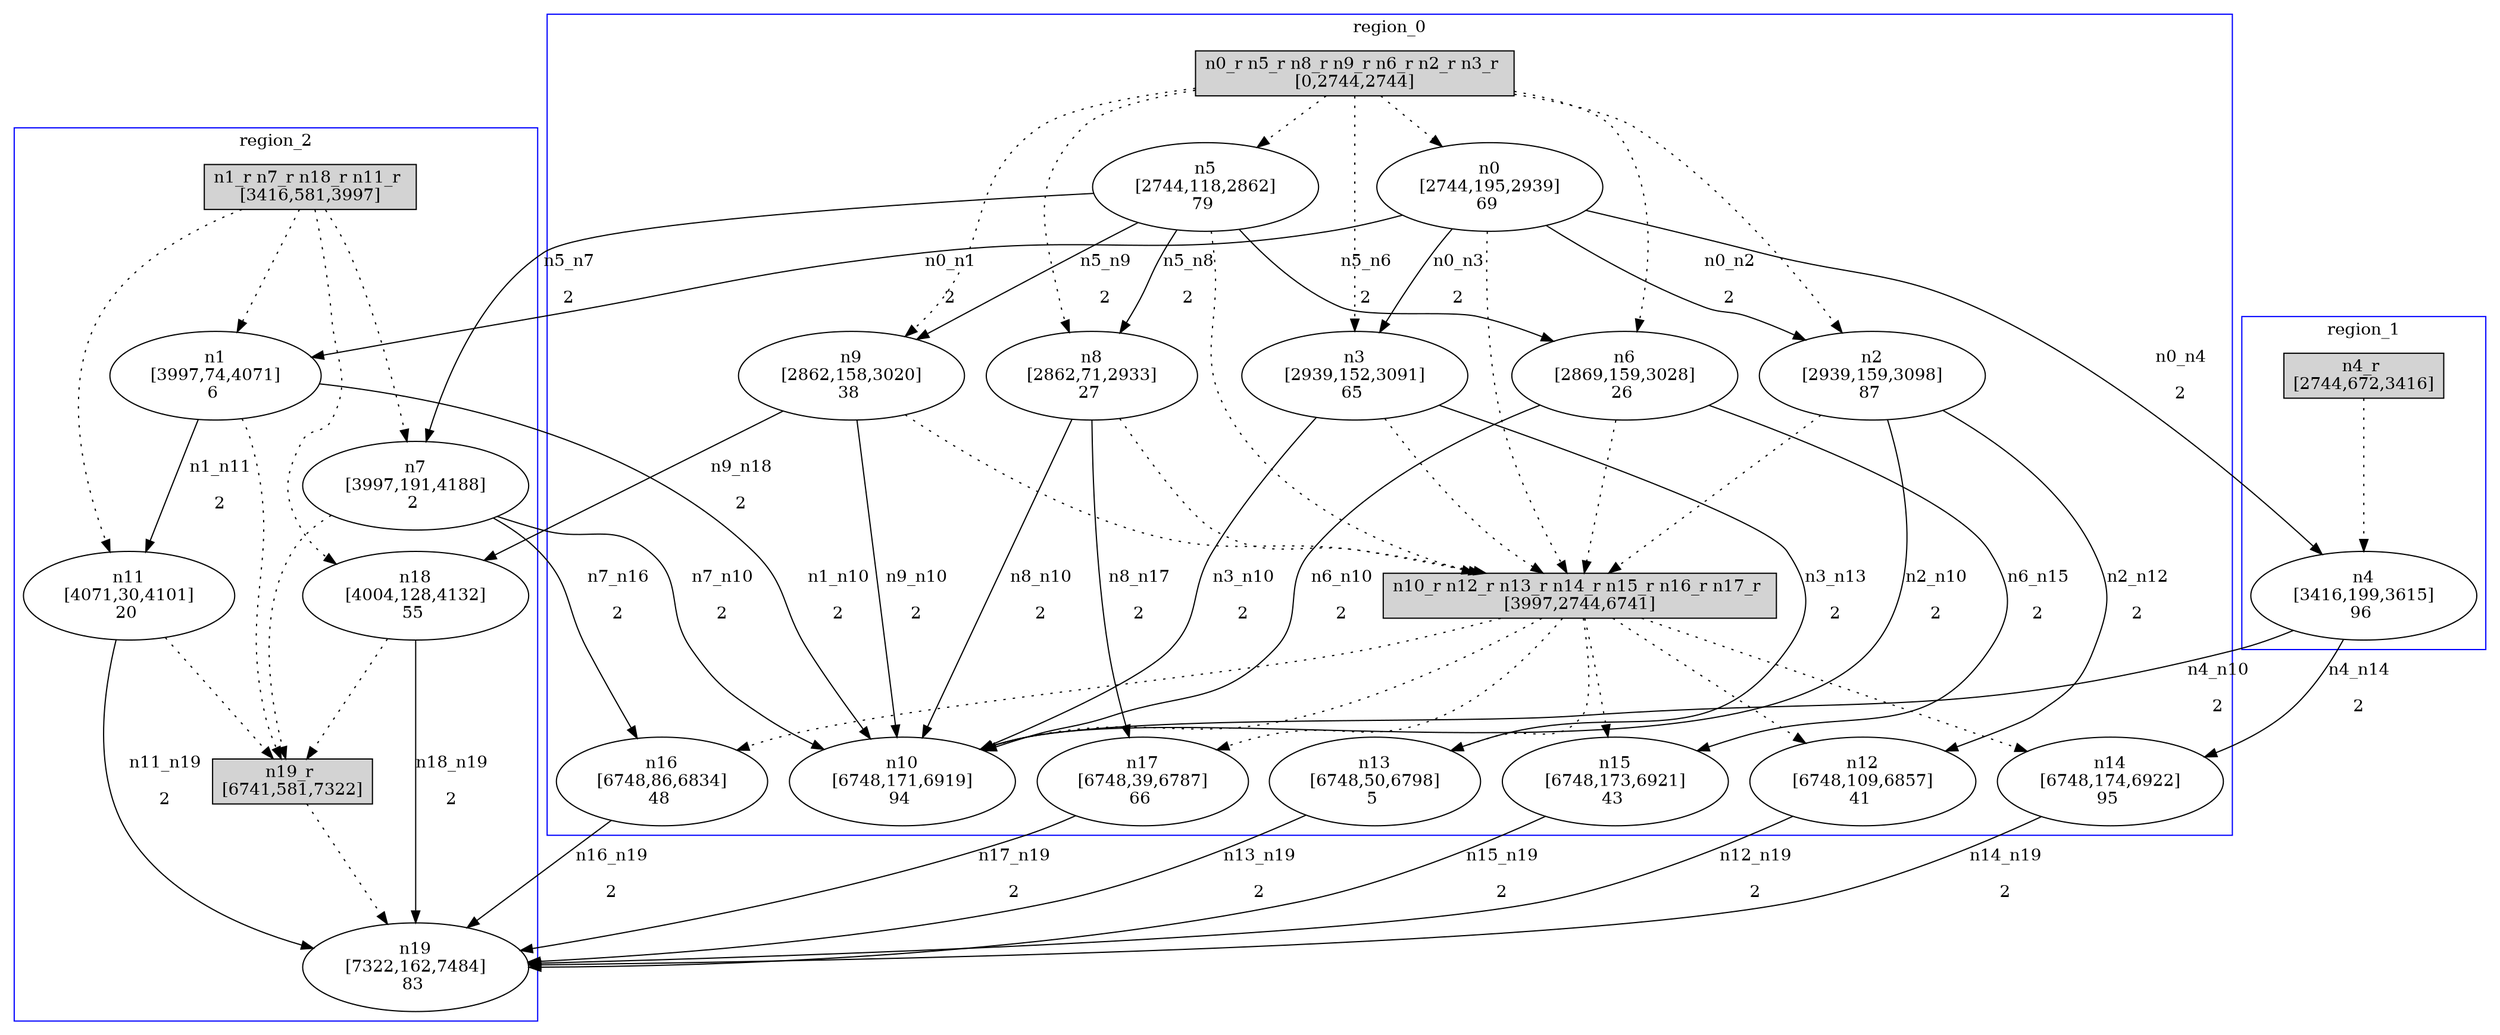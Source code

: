 //3-LSsolveMIPnSolStatus 9.
//4-SL 7484.
//5-LSsolveMIPsolveTime(double) 1800.03.
//6-reconfigurateNum(int) 5.
//7-reconfigurateTime(int) 7322.
digraph test_0 {
	size="28,40";
	subgraph cluster0 {
		stytle=filled;
		color=blue;
		label=region_0;
		reconfNode_0_1 [ shape = box, style = filled, label = "n0_r n5_r n8_r n9_r n6_r n2_r n3_r \n[0,2744,2744]" ];
		n0 [ label="n0\n[2744,195,2939]\n69 " ];
		n5 [ label="n5\n[2744,118,2862]\n79 " ];
		n8 [ label="n8\n[2862,71,2933]\n27 " ];
		n9 [ label="n9\n[2862,158,3020]\n38 " ];
		n6 [ label="n6\n[2869,159,3028]\n26 " ];
		n2 [ label="n2\n[2939,159,3098]\n87 " ];
		n3 [ label="n3\n[2939,152,3091]\n65 " ];
		reconfNode_0_1 -> n0 [ style = dotted ];
		reconfNode_0_1 -> n5 [ style = dotted ];
		reconfNode_0_1 -> n8 [ style = dotted ];
		reconfNode_0_1 -> n9 [ style = dotted ];
		reconfNode_0_1 -> n6 [ style = dotted ];
		reconfNode_0_1 -> n2 [ style = dotted ];
		reconfNode_0_1 -> n3 [ style = dotted ];
		n0 -> reconfNode_0_2 [ style = dotted ];
		n5 -> reconfNode_0_2 [ style = dotted ];
		n8 -> reconfNode_0_2 [ style = dotted ];
		n9 -> reconfNode_0_2 [ style = dotted ];
		n6 -> reconfNode_0_2 [ style = dotted ];
		n2 -> reconfNode_0_2 [ style = dotted ];
		n3 -> reconfNode_0_2 [ style = dotted ];
		reconfNode_0_2 [ shape = box, style = filled, label = "n10_r n12_r n13_r n14_r n15_r n16_r n17_r \n[3997,2744,6741]" ];
		n10 [ label="n10\n[6748,171,6919]\n94 " ];
		n12 [ label="n12\n[6748,109,6857]\n41 " ];
		n13 [ label="n13\n[6748,50,6798]\n5 " ];
		n14 [ label="n14\n[6748,174,6922]\n95 " ];
		n15 [ label="n15\n[6748,173,6921]\n43 " ];
		n16 [ label="n16\n[6748,86,6834]\n48 " ];
		n17 [ label="n17\n[6748,39,6787]\n66 " ];
		reconfNode_0_2 -> n10 [ style = dotted ];
		reconfNode_0_2 -> n12 [ style = dotted ];
		reconfNode_0_2 -> n13 [ style = dotted ];
		reconfNode_0_2 -> n14 [ style = dotted ];
		reconfNode_0_2 -> n15 [ style = dotted ];
		reconfNode_0_2 -> n16 [ style = dotted ];
		reconfNode_0_2 -> n17 [ style = dotted ];
	}
	subgraph cluster1 {
		stytle=filled;
		color=blue;
		label=region_1;
		reconfNode_1_1 [ shape = box, style = filled, label = "n4_r \n[2744,672,3416]" ];
		n4 [ label="n4\n[3416,199,3615]\n96 " ];
		reconfNode_1_1 -> n4 [ style = dotted ];
	}
	subgraph cluster2 {
		stytle=filled;
		color=blue;
		label=region_2;
		reconfNode_2_1 [ shape = box, style = filled, label = "n1_r n7_r n18_r n11_r \n[3416,581,3997]" ];
		n1 [ label="n1\n[3997,74,4071]\n6 " ];
		n7 [ label="n7\n[3997,191,4188]\n2 " ];
		n18 [ label="n18\n[4004,128,4132]\n55 " ];
		n11 [ label="n11\n[4071,30,4101]\n20 " ];
		reconfNode_2_1 -> n1 [ style = dotted ];
		reconfNode_2_1 -> n7 [ style = dotted ];
		reconfNode_2_1 -> n18 [ style = dotted ];
		reconfNode_2_1 -> n11 [ style = dotted ];
		n1 -> reconfNode_2_2 [ style = dotted ];
		n7 -> reconfNode_2_2 [ style = dotted ];
		n18 -> reconfNode_2_2 [ style = dotted ];
		n11 -> reconfNode_2_2 [ style = dotted ];
		reconfNode_2_2 [ shape = box, style = filled, label = "n19_r \n[6741,581,7322]" ];
		n19 [ label="n19\n[7322,162,7484]\n83 " ];
		reconfNode_2_2 -> n19 [ style = dotted ];
	}
	n0 -> n1 [ label="n0_n1\n2" ];
	n0 -> n2 [ label="n0_n2\n2" ];
	n0 -> n3 [ label="n0_n3\n2" ];
	n0 -> n4 [ label="n0_n4\n2" ];
	n1 -> n10 [ label="n1_n10\n2" ];
	n1 -> n11 [ label="n1_n11\n2" ];
	n2 -> n10 [ label="n2_n10\n2" ];
	n2 -> n12 [ label="n2_n12\n2" ];
	n3 -> n10 [ label="n3_n10\n2" ];
	n3 -> n13 [ label="n3_n13\n2" ];
	n4 -> n10 [ label="n4_n10\n2" ];
	n4 -> n14 [ label="n4_n14\n2" ];
	n11 -> n19 [ label="n11_n19\n2" ];
	n12 -> n19 [ label="n12_n19\n2" ];
	n13 -> n19 [ label="n13_n19\n2" ];
	n14 -> n19 [ label="n14_n19\n2" ];
	n5 -> n6 [ label="n5_n6\n2" ];
	n5 -> n7 [ label="n5_n7\n2" ];
	n5 -> n8 [ label="n5_n8\n2" ];
	n5 -> n9 [ label="n5_n9\n2" ];
	n6 -> n10 [ label="n6_n10\n2" ];
	n6 -> n15 [ label="n6_n15\n2" ];
	n7 -> n10 [ label="n7_n10\n2" ];
	n7 -> n16 [ label="n7_n16\n2" ];
	n8 -> n10 [ label="n8_n10\n2" ];
	n8 -> n17 [ label="n8_n17\n2" ];
	n9 -> n10 [ label="n9_n10\n2" ];
	n9 -> n18 [ label="n9_n18\n2" ];
	n15 -> n19 [ label="n15_n19\n2" ];
	n16 -> n19 [ label="n16_n19\n2" ];
	n17 -> n19 [ label="n17_n19\n2" ];
	n18 -> n19 [ label="n18_n19\n2" ];
}
